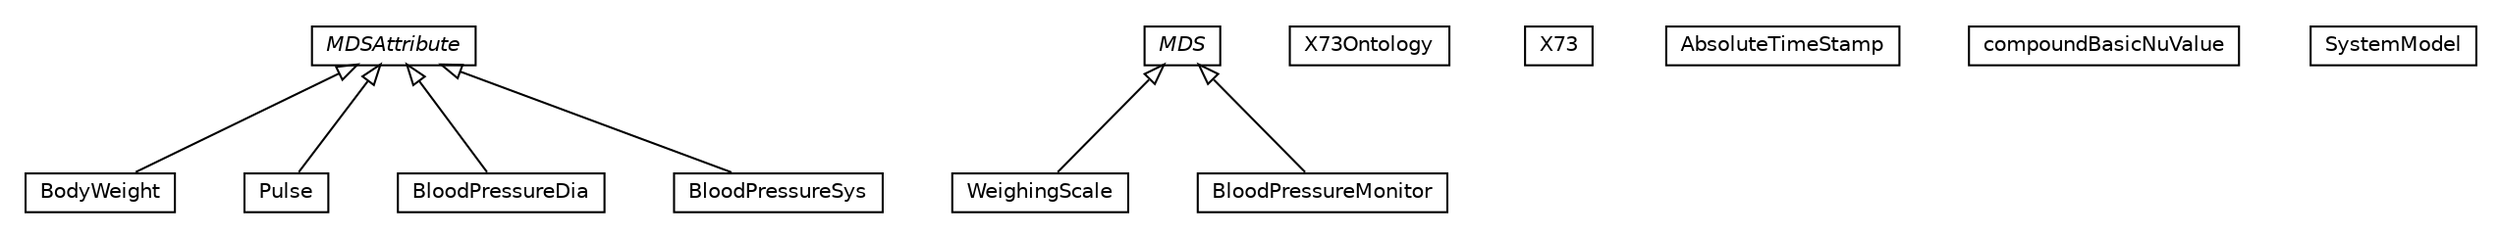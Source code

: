 #!/usr/local/bin/dot
#
# Class diagram 
# Generated by UMLGraph version R5_6-24-gf6e263 (http://www.umlgraph.org/)
#

digraph G {
	edge [fontname="Helvetica",fontsize=10,labelfontname="Helvetica",labelfontsize=10];
	node [fontname="Helvetica",fontsize=10,shape=plaintext];
	nodesep=0.25;
	ranksep=0.5;
	// org.universAAL.ontology.X73.BodyWeight
	c380504 [label=<<table title="org.universAAL.ontology.X73.BodyWeight" border="0" cellborder="1" cellspacing="0" cellpadding="2" port="p" href="./BodyWeight.html">
		<tr><td><table border="0" cellspacing="0" cellpadding="1">
<tr><td align="center" balign="center"> BodyWeight </td></tr>
		</table></td></tr>
		</table>>, URL="./BodyWeight.html", fontname="Helvetica", fontcolor="black", fontsize=10.0];
	// org.universAAL.ontology.X73.WeighingScale
	c380505 [label=<<table title="org.universAAL.ontology.X73.WeighingScale" border="0" cellborder="1" cellspacing="0" cellpadding="2" port="p" href="./WeighingScale.html">
		<tr><td><table border="0" cellspacing="0" cellpadding="1">
<tr><td align="center" balign="center"> WeighingScale </td></tr>
		</table></td></tr>
		</table>>, URL="./WeighingScale.html", fontname="Helvetica", fontcolor="black", fontsize=10.0];
	// org.universAAL.ontology.X73.Pulse
	c380506 [label=<<table title="org.universAAL.ontology.X73.Pulse" border="0" cellborder="1" cellspacing="0" cellpadding="2" port="p" href="./Pulse.html">
		<tr><td><table border="0" cellspacing="0" cellpadding="1">
<tr><td align="center" balign="center"> Pulse </td></tr>
		</table></td></tr>
		</table>>, URL="./Pulse.html", fontname="Helvetica", fontcolor="black", fontsize=10.0];
	// org.universAAL.ontology.X73.BloodPressureMonitor
	c380507 [label=<<table title="org.universAAL.ontology.X73.BloodPressureMonitor" border="0" cellborder="1" cellspacing="0" cellpadding="2" port="p" href="./BloodPressureMonitor.html">
		<tr><td><table border="0" cellspacing="0" cellpadding="1">
<tr><td align="center" balign="center"> BloodPressureMonitor </td></tr>
		</table></td></tr>
		</table>>, URL="./BloodPressureMonitor.html", fontname="Helvetica", fontcolor="black", fontsize=10.0];
	// org.universAAL.ontology.X73.BloodPressureDia
	c380508 [label=<<table title="org.universAAL.ontology.X73.BloodPressureDia" border="0" cellborder="1" cellspacing="0" cellpadding="2" port="p" href="./BloodPressureDia.html">
		<tr><td><table border="0" cellspacing="0" cellpadding="1">
<tr><td align="center" balign="center"> BloodPressureDia </td></tr>
		</table></td></tr>
		</table>>, URL="./BloodPressureDia.html", fontname="Helvetica", fontcolor="black", fontsize=10.0];
	// org.universAAL.ontology.X73.BloodPressureSys
	c380509 [label=<<table title="org.universAAL.ontology.X73.BloodPressureSys" border="0" cellborder="1" cellspacing="0" cellpadding="2" port="p" href="./BloodPressureSys.html">
		<tr><td><table border="0" cellspacing="0" cellpadding="1">
<tr><td align="center" balign="center"> BloodPressureSys </td></tr>
		</table></td></tr>
		</table>>, URL="./BloodPressureSys.html", fontname="Helvetica", fontcolor="black", fontsize=10.0];
	// org.universAAL.ontology.X73.MDSAttribute
	c380510 [label=<<table title="org.universAAL.ontology.X73.MDSAttribute" border="0" cellborder="1" cellspacing="0" cellpadding="2" port="p" href="./MDSAttribute.html">
		<tr><td><table border="0" cellspacing="0" cellpadding="1">
<tr><td align="center" balign="center"><font face="Helvetica-Oblique"> MDSAttribute </font></td></tr>
		</table></td></tr>
		</table>>, URL="./MDSAttribute.html", fontname="Helvetica", fontcolor="black", fontsize=10.0];
	// org.universAAL.ontology.X73.X73Ontology
	c380511 [label=<<table title="org.universAAL.ontology.X73.X73Ontology" border="0" cellborder="1" cellspacing="0" cellpadding="2" port="p" href="./X73Ontology.html">
		<tr><td><table border="0" cellspacing="0" cellpadding="1">
<tr><td align="center" balign="center"> X73Ontology </td></tr>
		</table></td></tr>
		</table>>, URL="./X73Ontology.html", fontname="Helvetica", fontcolor="black", fontsize=10.0];
	// org.universAAL.ontology.X73.X73
	c380512 [label=<<table title="org.universAAL.ontology.X73.X73" border="0" cellborder="1" cellspacing="0" cellpadding="2" port="p" href="./X73.html">
		<tr><td><table border="0" cellspacing="0" cellpadding="1">
<tr><td align="center" balign="center"> X73 </td></tr>
		</table></td></tr>
		</table>>, URL="./X73.html", fontname="Helvetica", fontcolor="black", fontsize=10.0];
	// org.universAAL.ontology.X73.AbsoluteTimeStamp
	c380513 [label=<<table title="org.universAAL.ontology.X73.AbsoluteTimeStamp" border="0" cellborder="1" cellspacing="0" cellpadding="2" port="p" href="./AbsoluteTimeStamp.html">
		<tr><td><table border="0" cellspacing="0" cellpadding="1">
<tr><td align="center" balign="center"> AbsoluteTimeStamp </td></tr>
		</table></td></tr>
		</table>>, URL="./AbsoluteTimeStamp.html", fontname="Helvetica", fontcolor="black", fontsize=10.0];
	// org.universAAL.ontology.X73.compoundBasicNuValue
	c380514 [label=<<table title="org.universAAL.ontology.X73.compoundBasicNuValue" border="0" cellborder="1" cellspacing="0" cellpadding="2" port="p" href="./compoundBasicNuValue.html">
		<tr><td><table border="0" cellspacing="0" cellpadding="1">
<tr><td align="center" balign="center"> compoundBasicNuValue </td></tr>
		</table></td></tr>
		</table>>, URL="./compoundBasicNuValue.html", fontname="Helvetica", fontcolor="black", fontsize=10.0];
	// org.universAAL.ontology.X73.SystemModel
	c380515 [label=<<table title="org.universAAL.ontology.X73.SystemModel" border="0" cellborder="1" cellspacing="0" cellpadding="2" port="p" href="./SystemModel.html">
		<tr><td><table border="0" cellspacing="0" cellpadding="1">
<tr><td align="center" balign="center"> SystemModel </td></tr>
		</table></td></tr>
		</table>>, URL="./SystemModel.html", fontname="Helvetica", fontcolor="black", fontsize=10.0];
	// org.universAAL.ontology.X73.MDS
	c380516 [label=<<table title="org.universAAL.ontology.X73.MDS" border="0" cellborder="1" cellspacing="0" cellpadding="2" port="p" href="./MDS.html">
		<tr><td><table border="0" cellspacing="0" cellpadding="1">
<tr><td align="center" balign="center"><font face="Helvetica-Oblique"> MDS </font></td></tr>
		</table></td></tr>
		</table>>, URL="./MDS.html", fontname="Helvetica", fontcolor="black", fontsize=10.0];
	//org.universAAL.ontology.X73.BodyWeight extends org.universAAL.ontology.X73.MDSAttribute
	c380510:p -> c380504:p [dir=back,arrowtail=empty];
	//org.universAAL.ontology.X73.WeighingScale extends org.universAAL.ontology.X73.MDS
	c380516:p -> c380505:p [dir=back,arrowtail=empty];
	//org.universAAL.ontology.X73.Pulse extends org.universAAL.ontology.X73.MDSAttribute
	c380510:p -> c380506:p [dir=back,arrowtail=empty];
	//org.universAAL.ontology.X73.BloodPressureMonitor extends org.universAAL.ontology.X73.MDS
	c380516:p -> c380507:p [dir=back,arrowtail=empty];
	//org.universAAL.ontology.X73.BloodPressureDia extends org.universAAL.ontology.X73.MDSAttribute
	c380510:p -> c380508:p [dir=back,arrowtail=empty];
	//org.universAAL.ontology.X73.BloodPressureSys extends org.universAAL.ontology.X73.MDSAttribute
	c380510:p -> c380509:p [dir=back,arrowtail=empty];
}

